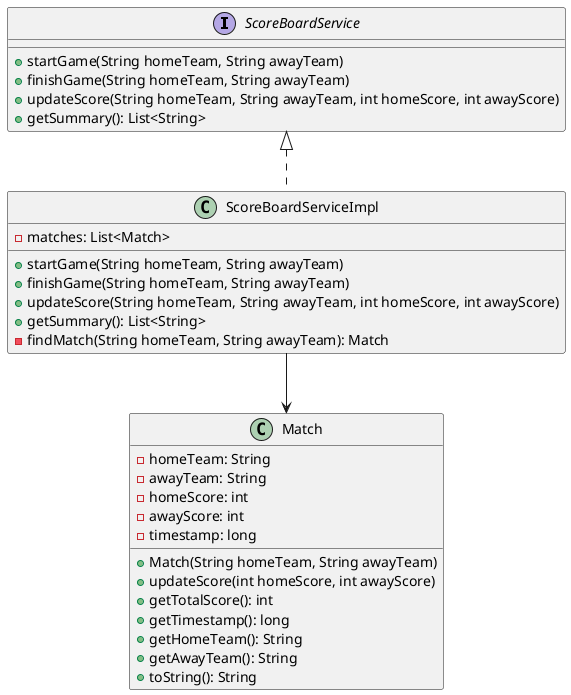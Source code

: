 @startuml
interface ScoreBoardService {
    + startGame(String homeTeam, String awayTeam)
    + finishGame(String homeTeam, String awayTeam)
    + updateScore(String homeTeam, String awayTeam, int homeScore, int awayScore)
    + getSummary(): List<String>
}

class ScoreBoardServiceImpl {
    - matches: List<Match>
    + startGame(String homeTeam, String awayTeam)
    + finishGame(String homeTeam, String awayTeam)
    + updateScore(String homeTeam, String awayTeam, int homeScore, int awayScore)
    + getSummary(): List<String>
    - findMatch(String homeTeam, String awayTeam): Match
}

class Match {
    - homeTeam: String
    - awayTeam: String
    - homeScore: int
    - awayScore: int
    - timestamp: long
    + Match(String homeTeam, String awayTeam)
    + updateScore(int homeScore, int awayScore)
    + getTotalScore(): int
    + getTimestamp(): long
    + getHomeTeam(): String
    + getAwayTeam(): String
    + toString(): String
}

ScoreBoardService <|.. ScoreBoardServiceImpl
ScoreBoardServiceImpl --> Match
@enduml